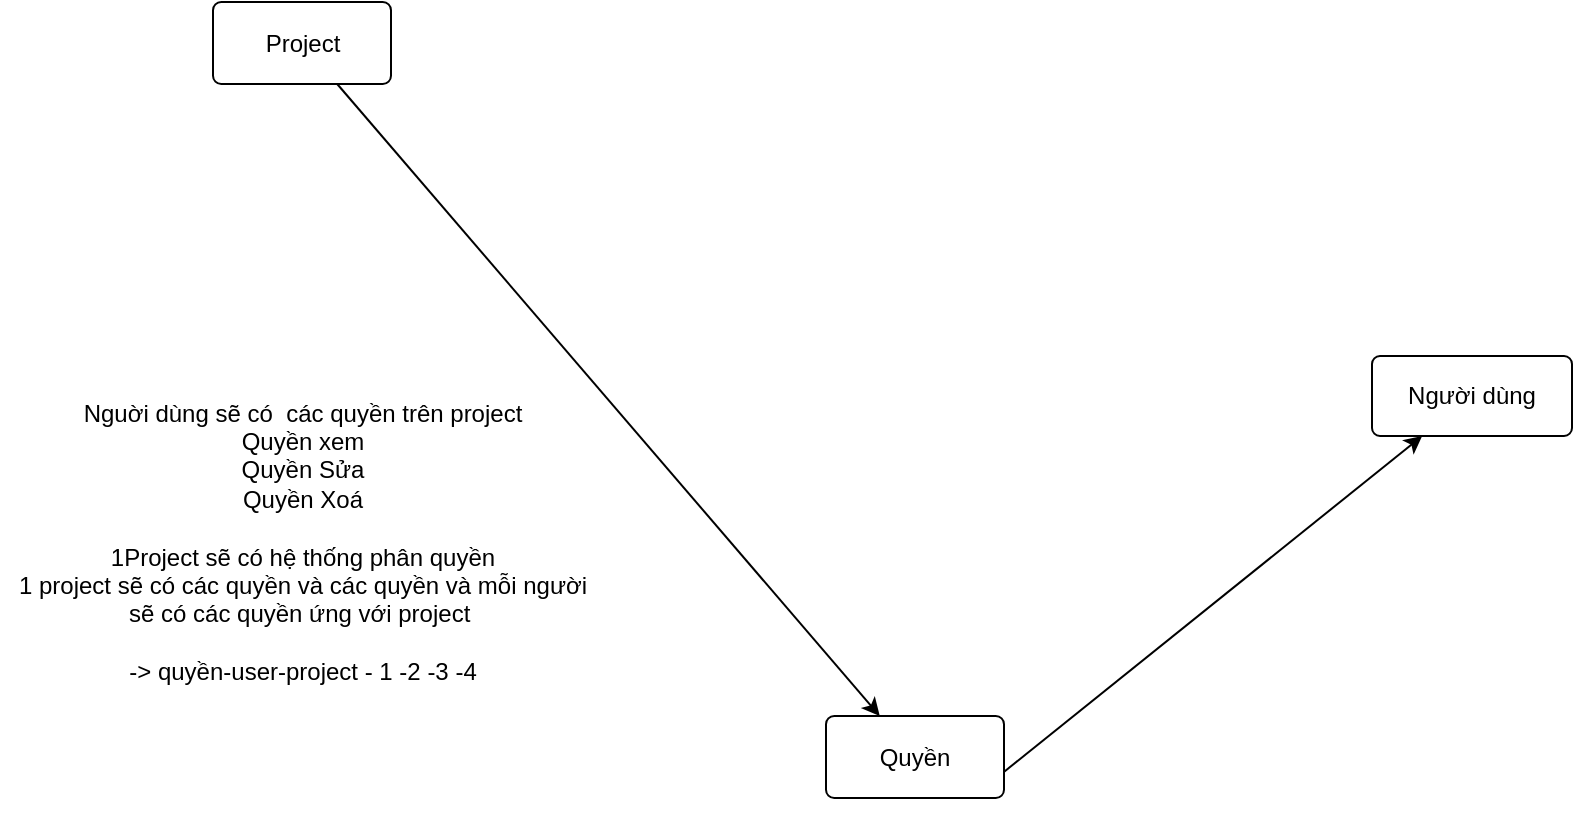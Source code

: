 <mxfile>
    <diagram id="X2Xo_D-A4ZEQzcFOFIKT" name="Page-1">
        <mxGraphModel dx="1674" dy="827" grid="0" gridSize="10" guides="1" tooltips="1" connect="1" arrows="1" fold="1" page="0" pageScale="1" pageWidth="850" pageHeight="1100" math="0" shadow="0">
            <root>
                <mxCell id="0"/>
                <mxCell id="1" parent="0"/>
                <mxCell id="21" style="edgeStyle=none;html=1;exitX=0.831;exitY=0.976;exitDx=0;exitDy=0;exitPerimeter=0;" edge="1" parent="1" source="17" target="20">
                    <mxGeometry relative="1" as="geometry">
                        <mxPoint x="619" y="654" as="sourcePoint"/>
                    </mxGeometry>
                </mxCell>
                <mxCell id="17" value="Quyền" style="rounded=1;arcSize=10;whiteSpace=wrap;html=1;align=center;" vertex="1" parent="1">
                    <mxGeometry x="545" y="605" width="89" height="41" as="geometry"/>
                </mxCell>
                <mxCell id="19" style="edgeStyle=none;html=1;" edge="1" parent="1" source="18" target="17">
                    <mxGeometry relative="1" as="geometry"/>
                </mxCell>
                <mxCell id="18" value="Project" style="rounded=1;arcSize=10;whiteSpace=wrap;html=1;align=center;" vertex="1" parent="1">
                    <mxGeometry x="238.5" y="248" width="89" height="41" as="geometry"/>
                </mxCell>
                <mxCell id="20" value="Người dùng" style="rounded=1;arcSize=10;whiteSpace=wrap;html=1;align=center;" vertex="1" parent="1">
                    <mxGeometry x="818" y="425" width="100" height="40" as="geometry"/>
                </mxCell>
                <mxCell id="22" value="Nguời dùng sẽ có&amp;nbsp; các quyền trên project&lt;br&gt;Quyền xem&lt;br&gt;Quyền Sửa&lt;br&gt;Quyền Xoá&lt;br&gt;&lt;br&gt;1Project sẽ có hệ thống phân quyền&lt;br&gt;1 project sẽ có các quyền và các quyền và mỗi người&lt;br&gt;sẽ có các quyền ứng với project&amp;nbsp;&lt;br&gt;&lt;br&gt;-&amp;gt; quyền-user-project - 1 -2 -3 -4" style="text;html=1;align=center;verticalAlign=middle;resizable=0;points=[];autosize=1;strokeColor=none;fillColor=none;" vertex="1" parent="1">
                    <mxGeometry x="132" y="440" width="302" height="156" as="geometry"/>
                </mxCell>
            </root>
        </mxGraphModel>
    </diagram>
</mxfile>